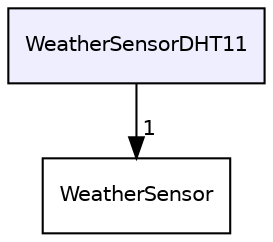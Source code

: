 digraph "WeatherSensorDHT11/" {
  compound=true
  node [ fontsize="10", fontname="Helvetica"];
  edge [ labelfontsize="10", labelfontname="Helvetica"];
  dir_71b21ab0f2d4b1fb88a9771d34fea141 [shape=box, label="WeatherSensorDHT11", style="filled", fillcolor="#eeeeff", pencolor="black", URL="dir_71b21ab0f2d4b1fb88a9771d34fea141.html"];
  dir_8e2241d3f23cbee660747dadb1f468c4 [shape=box label="WeatherSensor" URL="dir_8e2241d3f23cbee660747dadb1f468c4.html"];
  dir_71b21ab0f2d4b1fb88a9771d34fea141->dir_8e2241d3f23cbee660747dadb1f468c4 [headlabel="1", labeldistance=1.5 headhref="dir_000001_000000.html"];
}
